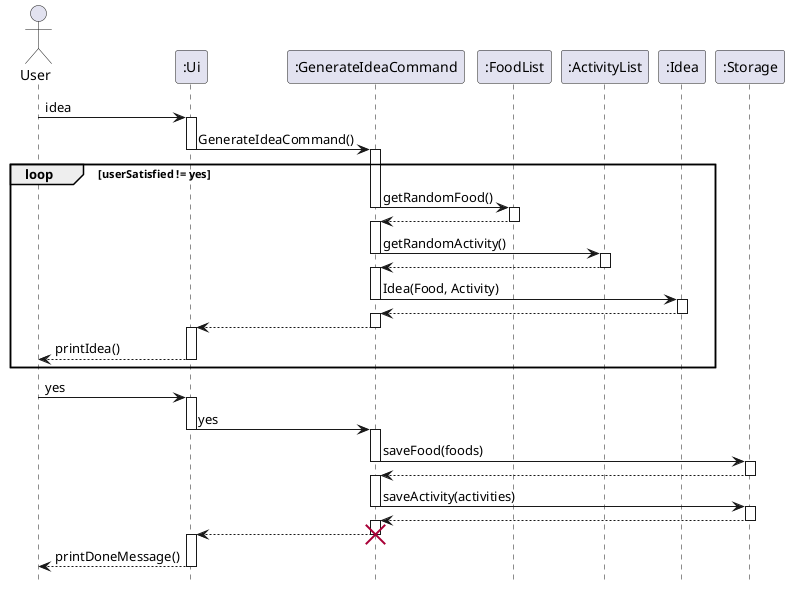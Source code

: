 @startuml
'https://plantuml.com/sequence-diagram
hide footbox

actor User as User
participant ":Ui" as Ui
participant ":GenerateIdeaCommand" as GenerateIdeaCommand
participant ":FoodList" as FoodList
participant ":ActivityList" as ActivityList
participant ":Idea" as Idea
participant ":Storage" as Storage

User -> Ui: idea
activate Ui
Ui -> GenerateIdeaCommand: GenerateIdeaCommand()
deactivate Ui
activate GenerateIdeaCommand

loop userSatisfied != yes
    GenerateIdeaCommand -> FoodList: getRandomFood()
    deactivate GenerateIdeaCommand
    activate FoodList
    FoodList --> GenerateIdeaCommand
    deactivate FoodList
    activate GenerateIdeaCommand


    GenerateIdeaCommand -> ActivityList: getRandomActivity()
    deactivate GenerateIdeaCommand
    activate ActivityList
    ActivityList --> GenerateIdeaCommand
    deactivate ActivityList
    activate GenerateIdeaCommand

    GenerateIdeaCommand -> Idea: Idea(Food, Activity)
    deactivate GenerateIdeaCommand
    activate Idea
    Idea --> GenerateIdeaCommand:
    deactivate Idea
    activate GenerateIdeaCommand
    GenerateIdeaCommand --> Ui:
    deactivate GenerateIdeaCommand
    activate Ui
    Ui --> User: printIdea()
    deactivate Ui
end

User -> Ui: yes
activate Ui
Ui -> GenerateIdeaCommand: yes
deactivate Ui
activate GenerateIdeaCommand
GenerateIdeaCommand -> Storage: saveFood(foods)
deactivate GenerateIdeaCommand
activate Storage
Storage --> GenerateIdeaCommand
deactivate Storage
activate GenerateIdeaCommand
GenerateIdeaCommand -> Storage: saveActivity(activities)
deactivate GenerateIdeaCommand
activate Storage
Storage --> GenerateIdeaCommand
deactivate Storage
activate GenerateIdeaCommand
GenerateIdeaCommand --> Ui:
deactivate GenerateIdeaCommand
destroy GenerateIdeaCommand
activate Ui
Ui --> User: printDoneMessage()
deactivate Ui

@enduml